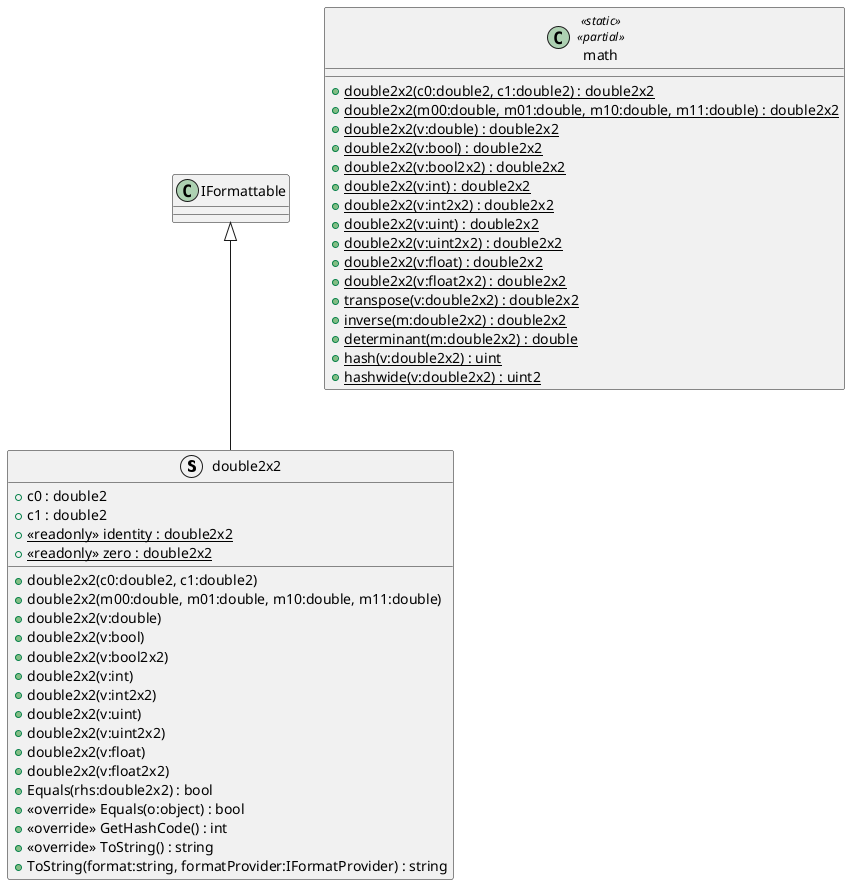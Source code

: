@startuml
struct double2x2 {
    + c0 : double2
    + c1 : double2
    + {static} <<readonly>> identity : double2x2
    + {static} <<readonly>> zero : double2x2
    + double2x2(c0:double2, c1:double2)
    + double2x2(m00:double, m01:double, m10:double, m11:double)
    + double2x2(v:double)
    + double2x2(v:bool)
    + double2x2(v:bool2x2)
    + double2x2(v:int)
    + double2x2(v:int2x2)
    + double2x2(v:uint)
    + double2x2(v:uint2x2)
    + double2x2(v:float)
    + double2x2(v:float2x2)
    + Equals(rhs:double2x2) : bool
    + <<override>> Equals(o:object) : bool
    + <<override>> GetHashCode() : int
    + <<override>> ToString() : string
    + ToString(format:string, formatProvider:IFormatProvider) : string
}
class math <<static>> <<partial>> {
    + {static} double2x2(c0:double2, c1:double2) : double2x2
    + {static} double2x2(m00:double, m01:double, m10:double, m11:double) : double2x2
    + {static} double2x2(v:double) : double2x2
    + {static} double2x2(v:bool) : double2x2
    + {static} double2x2(v:bool2x2) : double2x2
    + {static} double2x2(v:int) : double2x2
    + {static} double2x2(v:int2x2) : double2x2
    + {static} double2x2(v:uint) : double2x2
    + {static} double2x2(v:uint2x2) : double2x2
    + {static} double2x2(v:float) : double2x2
    + {static} double2x2(v:float2x2) : double2x2
    + {static} transpose(v:double2x2) : double2x2
    + {static} inverse(m:double2x2) : double2x2
    + {static} determinant(m:double2x2) : double
    + {static} hash(v:double2x2) : uint
    + {static} hashwide(v:double2x2) : uint2
}
IFormattable <|-- double2x2
@enduml
